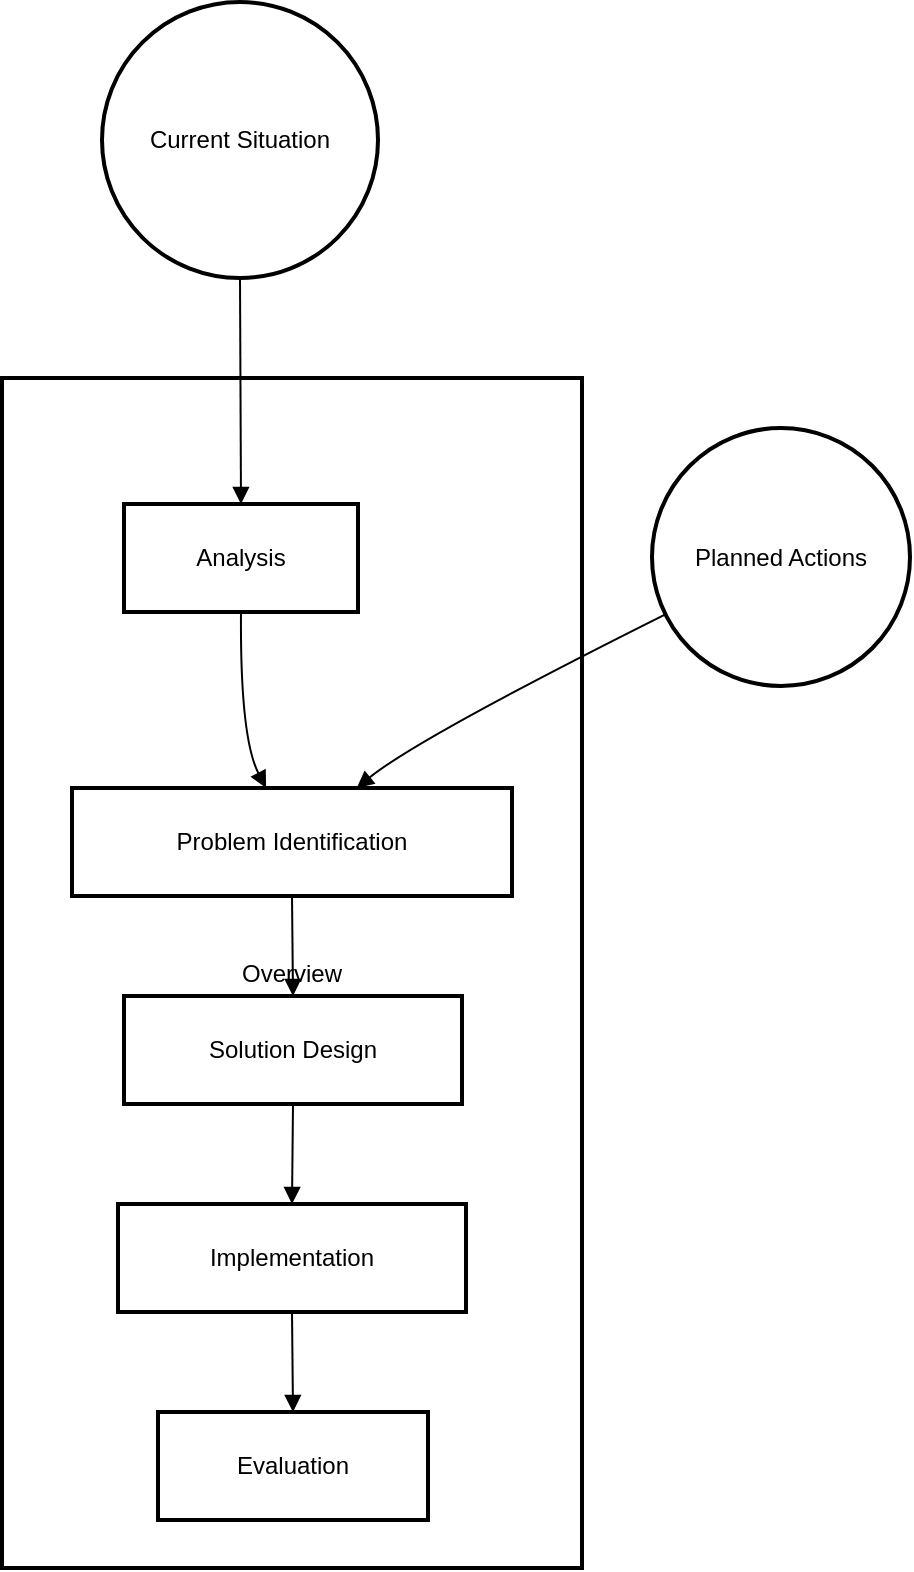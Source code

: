 <mxfile version="26.1.3">
  <diagram name="Page-1" id="u_T88rU3u02oC_9c3dCG">
    <mxGraphModel>
      <root>
        <mxCell id="0" />
        <mxCell id="1" parent="0" />
        <mxCell id="2" value="Overview" style="whiteSpace=wrap;strokeWidth=2;" vertex="1" parent="1">
          <mxGeometry x="8" y="196" width="290" height="595" as="geometry" />
        </mxCell>
        <mxCell id="3" value="Current Situation" style="ellipse;aspect=fixed;strokeWidth=2;whiteSpace=wrap;" vertex="1" parent="1">
          <mxGeometry x="58" y="8" width="138" height="138" as="geometry" />
        </mxCell>
        <mxCell id="4" value="Planned Actions" style="ellipse;aspect=fixed;strokeWidth=2;whiteSpace=wrap;" vertex="1" parent="1">
          <mxGeometry x="333" y="221" width="129" height="129" as="geometry" />
        </mxCell>
        <mxCell id="5" value="Analysis" style="whiteSpace=wrap;strokeWidth=2;" vertex="1" parent="1">
          <mxGeometry x="69" y="259" width="117" height="54" as="geometry" />
        </mxCell>
        <mxCell id="6" value="Problem Identification" style="whiteSpace=wrap;strokeWidth=2;" vertex="1" parent="1">
          <mxGeometry x="43" y="401" width="220" height="54" as="geometry" />
        </mxCell>
        <mxCell id="7" value="Solution Design" style="whiteSpace=wrap;strokeWidth=2;" vertex="1" parent="1">
          <mxGeometry x="69" y="505" width="169" height="54" as="geometry" />
        </mxCell>
        <mxCell id="8" value="Implementation" style="whiteSpace=wrap;strokeWidth=2;" vertex="1" parent="1">
          <mxGeometry x="66" y="609" width="174" height="54" as="geometry" />
        </mxCell>
        <mxCell id="9" value="Evaluation" style="whiteSpace=wrap;strokeWidth=2;" vertex="1" parent="1">
          <mxGeometry x="86" y="713" width="135" height="54" as="geometry" />
        </mxCell>
        <mxCell id="10" value="" style="curved=1;startArrow=none;endArrow=block;exitX=0.5;exitY=1;entryX=0.44;entryY=-0.01;" edge="1" parent="1" source="5" target="6">
          <mxGeometry relative="1" as="geometry">
            <Array as="points">
              <mxPoint x="127" y="376" />
            </Array>
          </mxGeometry>
        </mxCell>
        <mxCell id="11" value="" style="curved=1;startArrow=none;endArrow=block;exitX=0.5;exitY=0.99;entryX=0.5;entryY=-0.01;" edge="1" parent="1" source="6" target="7">
          <mxGeometry relative="1" as="geometry">
            <Array as="points" />
          </mxGeometry>
        </mxCell>
        <mxCell id="12" value="" style="curved=1;startArrow=none;endArrow=block;exitX=0.5;exitY=0.99;entryX=0.5;entryY=-0.01;" edge="1" parent="1" source="7" target="8">
          <mxGeometry relative="1" as="geometry">
            <Array as="points" />
          </mxGeometry>
        </mxCell>
        <mxCell id="13" value="" style="curved=1;startArrow=none;endArrow=block;exitX=0.5;exitY=0.99;entryX=0.5;entryY=-0.01;" edge="1" parent="1" source="8" target="9">
          <mxGeometry relative="1" as="geometry">
            <Array as="points" />
          </mxGeometry>
        </mxCell>
        <mxCell id="14" value="" style="curved=1;startArrow=none;endArrow=block;exitX=0.5;exitY=1;entryX=0.5;entryY=0;" edge="1" parent="1" source="3" target="5">
          <mxGeometry relative="1" as="geometry">
            <Array as="points" />
          </mxGeometry>
        </mxCell>
        <mxCell id="15" value="" style="curved=1;startArrow=none;endArrow=block;exitX=0;exitY=0.75;entryX=0.65;entryY=-0.01;" edge="1" parent="1" source="4" target="6">
          <mxGeometry relative="1" as="geometry">
            <Array as="points">
              <mxPoint x="216" y="376" />
            </Array>
          </mxGeometry>
        </mxCell>
      </root>
    </mxGraphModel>
  </diagram>
</mxfile>
